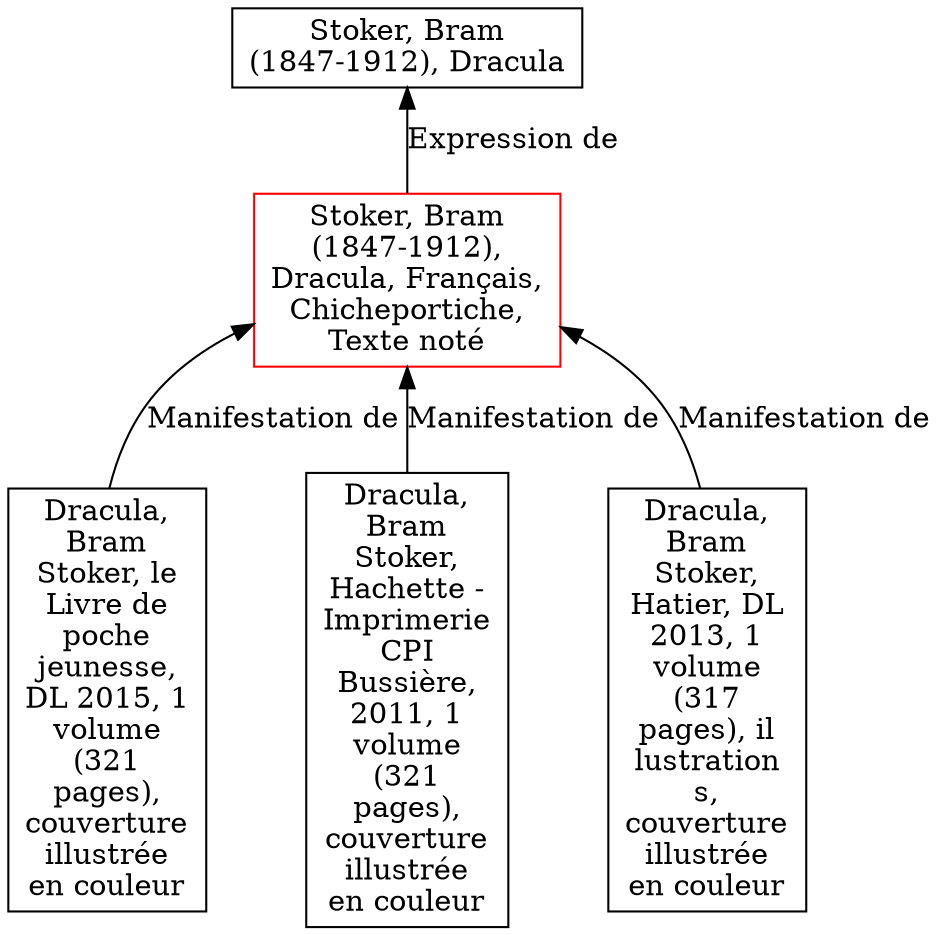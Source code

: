 // Notice UMLRM0053
digraph UMLRM0053 {
	node [align=left shape=rect]
	size="20,20"
	rankdir=BT
	UMLRM0053 [label="Stoker, Bram
(1847-1912),
Dracula, Français,
Chicheportiche,
Texte noté" color=red]
	UMLRM0004 [label="Stoker, Bram
(1847-1912), Dracula"]
	UMLRM0053 -> UMLRM0004 [label="Expression de"]
	UMLRM0054 [label="Dracula,
Bram
Stoker, le
Livre de
poche
jeunesse,
DL 2015, 1
volume
(321
pages),
couverture
illustrée
en couleur"]
	UMLRM0054 -> UMLRM0053 [label="Manifestation de"]
	UMLRM0178 [label="Dracula,
Bram
Stoker,
Hachette -
Imprimerie
CPI
Bussière,
2011, 1
volume
(321
pages),
couverture
illustrée
en couleur"]
	UMLRM0178 -> UMLRM0053 [label="Manifestation de"]
	UMLRM0179 [label="Dracula,
Bram
Stoker,
Hatier, DL
2013, 1
volume
(317
pages), il
lustration
s,
couverture
illustrée
en couleur"]
	UMLRM0179 -> UMLRM0053 [label="Manifestation de"]
}
